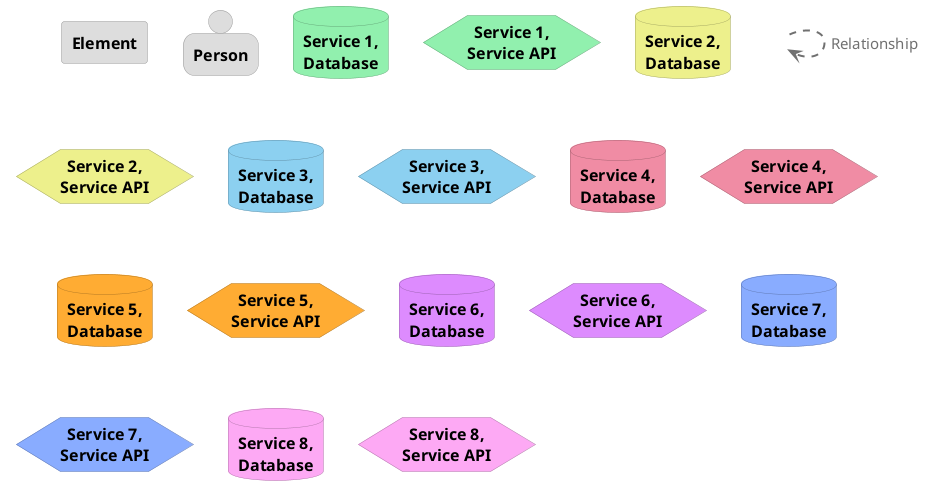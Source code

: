 @startuml
set separator none

skinparam {
  shadowing false
  arrowFontSize 15
  defaultTextAlignment center
  wrapWidth 100
  maxMessageSize 100
}
hide stereotype

skinparam rectangle<<_transparent>> {
  BorderColor transparent
  BackgroundColor transparent
  FontColor transparent
}

skinparam rectangle<<1>> {
  BackgroundColor #dddddd
  FontColor #000000
  BorderColor #9a9a9a
}
rectangle "==Element" <<1>>

skinparam person<<2>> {
  BackgroundColor #dddddd
  FontColor #000000
  BorderColor #9a9a9a
}
person "==Person" <<2>>

skinparam database<<3>> {
  BackgroundColor #91f0ae
  FontColor #000000
  BorderColor #65a879
}
database "==Service 1, Database" <<3>>

skinparam hexagon<<4>> {
  BackgroundColor #91f0ae
  FontColor #000000
  BorderColor #65a879
}
hexagon "==Service 1, Service API" <<4>>

skinparam database<<5>> {
  BackgroundColor #edf08c
  FontColor #000000
  BorderColor #a5a862
}
database "==Service 2, Database" <<5>>

skinparam hexagon<<6>> {
  BackgroundColor #edf08c
  FontColor #000000
  BorderColor #a5a862
}
hexagon "==Service 2, Service API" <<6>>

skinparam database<<7>> {
  BackgroundColor #8cd0f0
  FontColor #000000
  BorderColor #6291a8
}
database "==Service 3, Database" <<7>>

skinparam hexagon<<8>> {
  BackgroundColor #8cd0f0
  FontColor #000000
  BorderColor #6291a8
}
hexagon "==Service 3, Service API" <<8>>

skinparam database<<9>> {
  BackgroundColor #f08ca4
  FontColor #000000
  BorderColor #a86272
}
database "==Service 4, Database" <<9>>

skinparam hexagon<<10>> {
  BackgroundColor #f08ca4
  FontColor #000000
  BorderColor #a86272
}
hexagon "==Service 4, Service API" <<10>>

skinparam database<<11>> {
  BackgroundColor #ffac33
  FontColor #000000
  BorderColor #b27823
}
database "==Service 5, Database" <<11>>

skinparam hexagon<<12>> {
  BackgroundColor #ffac33
  FontColor #000000
  BorderColor #b27823
}
hexagon "==Service 5, Service API" <<12>>

skinparam database<<13>> {
  BackgroundColor #dd8bfe
  FontColor #000000
  BorderColor #9a61b1
}
database "==Service 6, Database" <<13>>

skinparam hexagon<<14>> {
  BackgroundColor #dd8bfe
  FontColor #000000
  BorderColor #9a61b1
}
hexagon "==Service 6, Service API" <<14>>

skinparam database<<15>> {
  BackgroundColor #89acff
  FontColor #000000
  BorderColor #5f78b2
}
database "==Service 7, Database" <<15>>

skinparam hexagon<<16>> {
  BackgroundColor #89acff
  FontColor #000000
  BorderColor #5f78b2
}
hexagon "==Service 7, Service API" <<16>>

skinparam database<<17>> {
  BackgroundColor #fda9f4
  FontColor #000000
  BorderColor #b176aa
}
database "==Service 8, Database" <<17>>

skinparam hexagon<<18>> {
  BackgroundColor #fda9f4
  FontColor #000000
  BorderColor #b176aa
}
hexagon "==Service 8, Service API" <<18>>

rectangle "." <<_transparent>> as 19
19 .[#707070,thickness=2].> 19 : "<color:#707070>Relationship"


@enduml